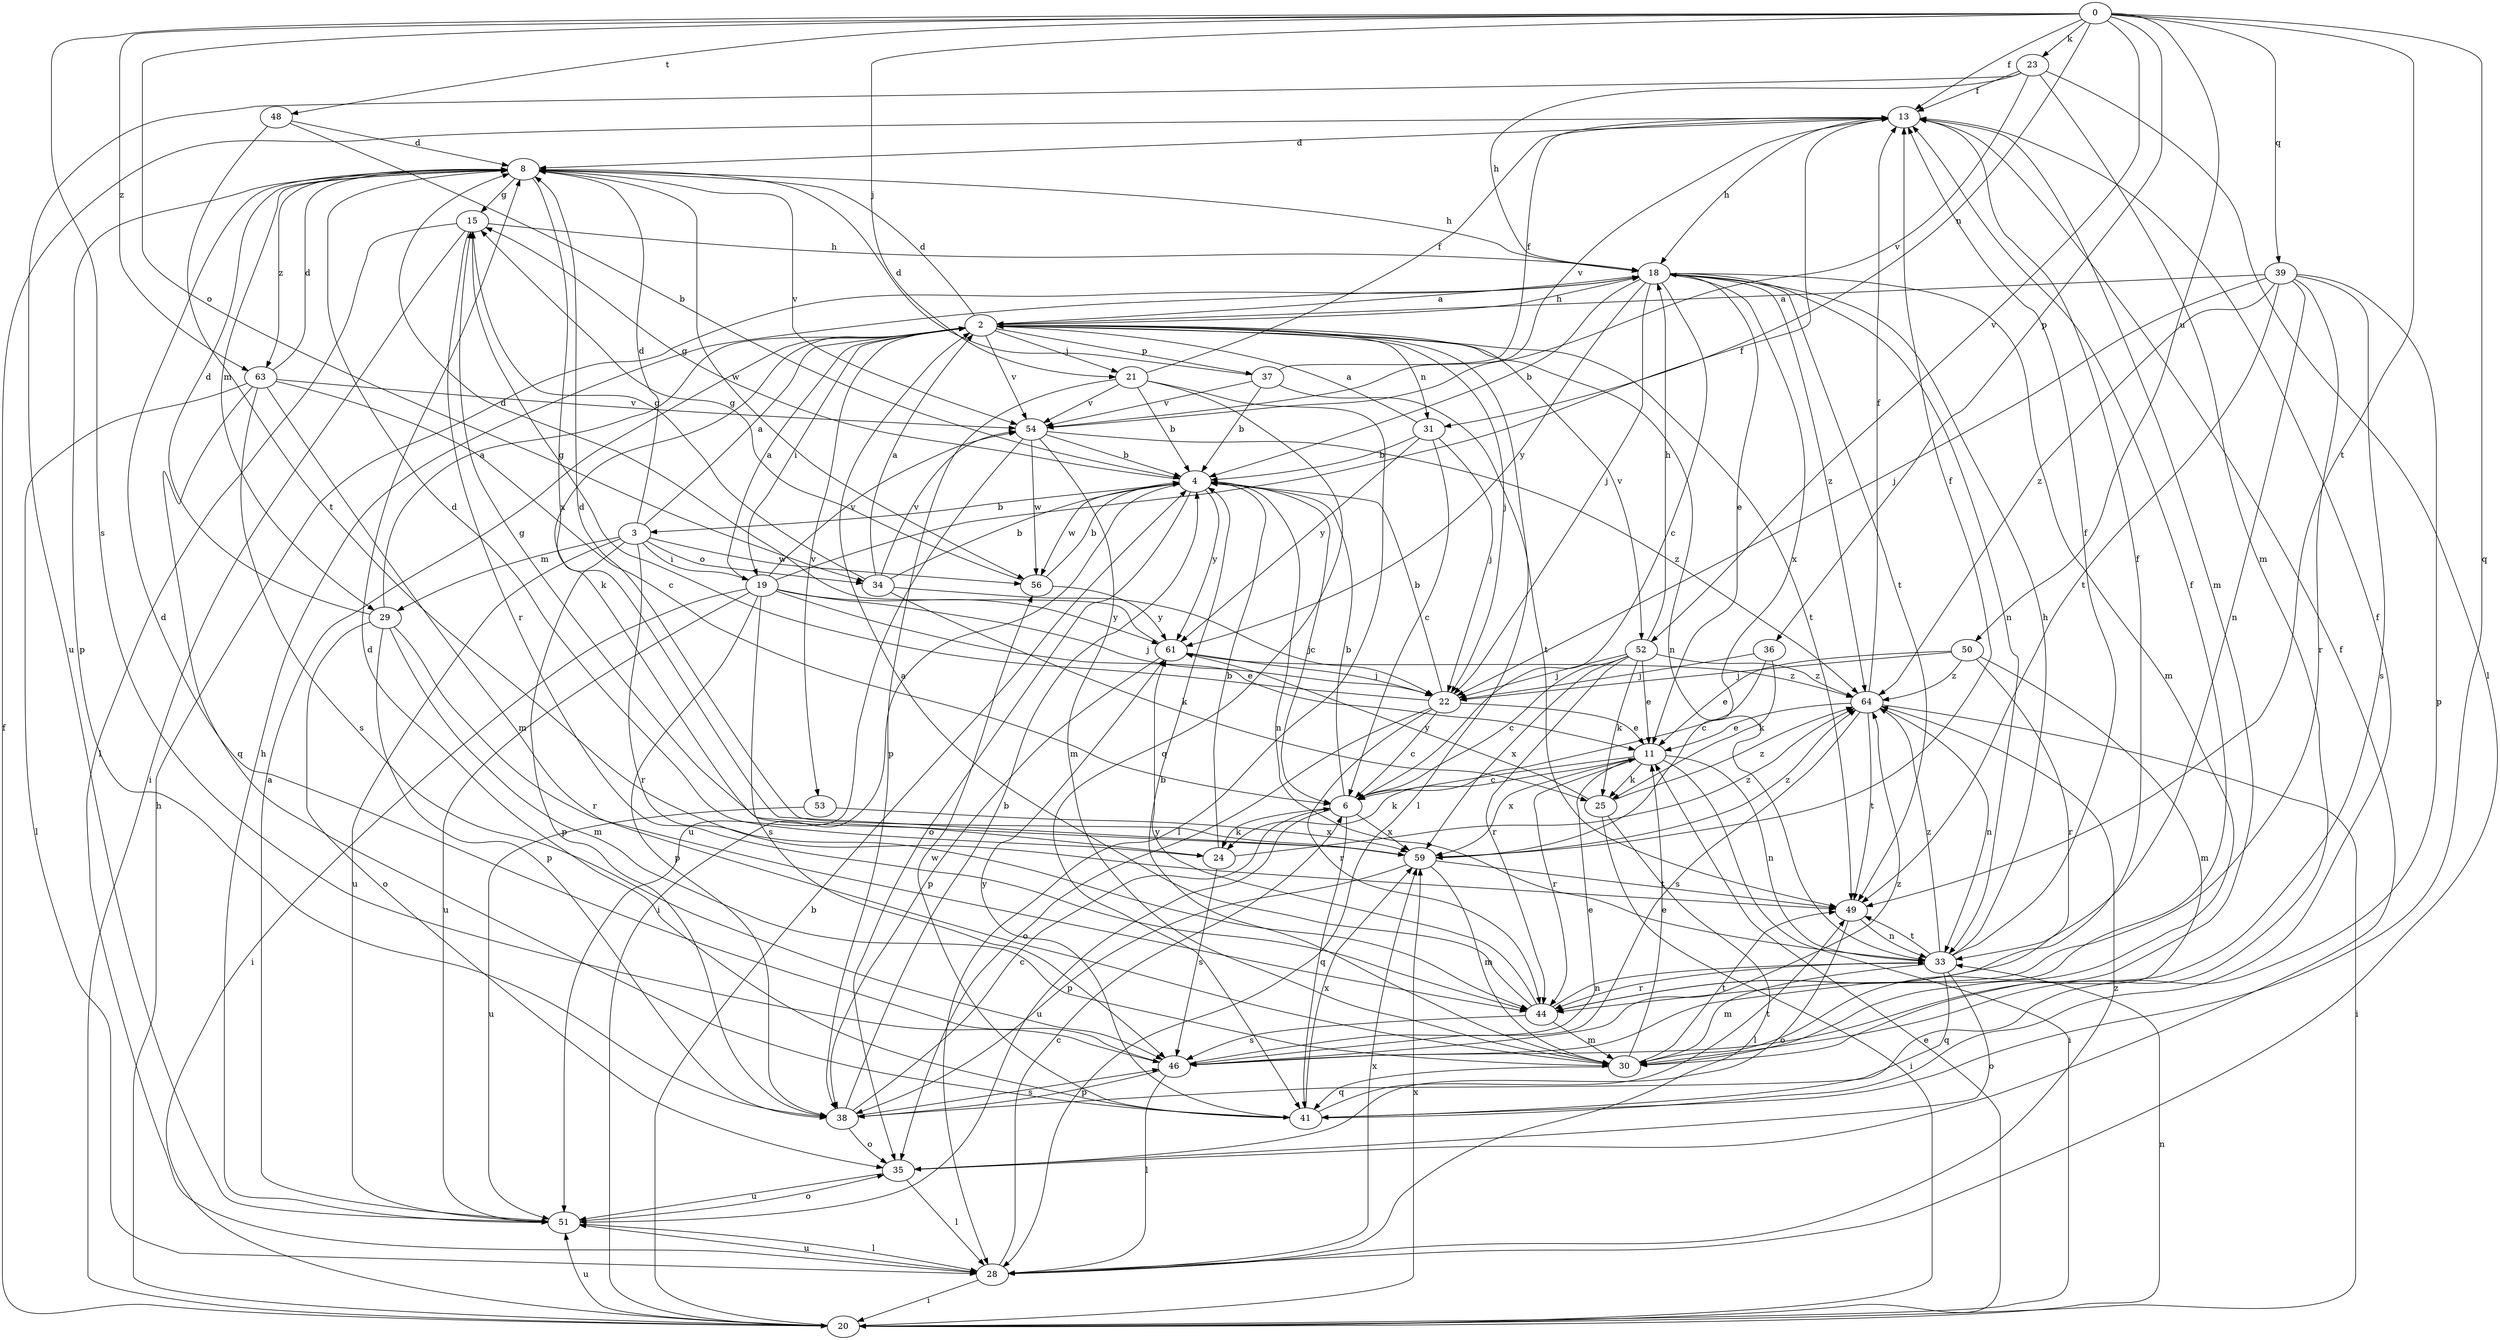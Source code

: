 strict digraph  {
0;
2;
3;
4;
6;
8;
11;
13;
15;
18;
19;
20;
21;
22;
23;
24;
25;
28;
29;
30;
31;
33;
34;
35;
36;
37;
38;
39;
41;
44;
46;
48;
49;
50;
51;
52;
53;
54;
56;
59;
61;
63;
64;
0 -> 13  [label=f];
0 -> 21  [label=j];
0 -> 23  [label=k];
0 -> 31  [label=n];
0 -> 34  [label=o];
0 -> 36  [label=p];
0 -> 39  [label=q];
0 -> 41  [label=q];
0 -> 46  [label=s];
0 -> 48  [label=t];
0 -> 49  [label=t];
0 -> 50  [label=u];
0 -> 52  [label=v];
0 -> 63  [label=z];
2 -> 8  [label=d];
2 -> 18  [label=h];
2 -> 19  [label=i];
2 -> 21  [label=j];
2 -> 22  [label=j];
2 -> 24  [label=k];
2 -> 28  [label=l];
2 -> 31  [label=n];
2 -> 33  [label=n];
2 -> 37  [label=p];
2 -> 49  [label=t];
2 -> 52  [label=v];
2 -> 53  [label=v];
2 -> 54  [label=v];
3 -> 2  [label=a];
3 -> 8  [label=d];
3 -> 19  [label=i];
3 -> 29  [label=m];
3 -> 34  [label=o];
3 -> 38  [label=p];
3 -> 44  [label=r];
3 -> 51  [label=u];
3 -> 56  [label=w];
4 -> 3  [label=b];
4 -> 6  [label=c];
4 -> 15  [label=g];
4 -> 20  [label=i];
4 -> 33  [label=n];
4 -> 35  [label=o];
4 -> 56  [label=w];
4 -> 61  [label=y];
6 -> 4  [label=b];
6 -> 24  [label=k];
6 -> 41  [label=q];
6 -> 51  [label=u];
6 -> 59  [label=x];
8 -> 15  [label=g];
8 -> 18  [label=h];
8 -> 29  [label=m];
8 -> 38  [label=p];
8 -> 54  [label=v];
8 -> 56  [label=w];
8 -> 59  [label=x];
8 -> 63  [label=z];
11 -> 6  [label=c];
11 -> 20  [label=i];
11 -> 24  [label=k];
11 -> 25  [label=k];
11 -> 33  [label=n];
11 -> 44  [label=r];
11 -> 59  [label=x];
13 -> 8  [label=d];
13 -> 18  [label=h];
13 -> 30  [label=m];
13 -> 54  [label=v];
15 -> 18  [label=h];
15 -> 20  [label=i];
15 -> 28  [label=l];
15 -> 44  [label=r];
18 -> 2  [label=a];
18 -> 4  [label=b];
18 -> 6  [label=c];
18 -> 11  [label=e];
18 -> 22  [label=j];
18 -> 30  [label=m];
18 -> 33  [label=n];
18 -> 49  [label=t];
18 -> 59  [label=x];
18 -> 61  [label=y];
18 -> 64  [label=z];
19 -> 2  [label=a];
19 -> 11  [label=e];
19 -> 13  [label=f];
19 -> 20  [label=i];
19 -> 22  [label=j];
19 -> 38  [label=p];
19 -> 46  [label=s];
19 -> 51  [label=u];
19 -> 54  [label=v];
19 -> 61  [label=y];
20 -> 4  [label=b];
20 -> 11  [label=e];
20 -> 13  [label=f];
20 -> 18  [label=h];
20 -> 33  [label=n];
20 -> 51  [label=u];
20 -> 59  [label=x];
21 -> 4  [label=b];
21 -> 13  [label=f];
21 -> 28  [label=l];
21 -> 38  [label=p];
21 -> 41  [label=q];
21 -> 54  [label=v];
22 -> 4  [label=b];
22 -> 6  [label=c];
22 -> 11  [label=e];
22 -> 15  [label=g];
22 -> 35  [label=o];
22 -> 44  [label=r];
23 -> 13  [label=f];
23 -> 18  [label=h];
23 -> 28  [label=l];
23 -> 30  [label=m];
23 -> 51  [label=u];
23 -> 54  [label=v];
24 -> 4  [label=b];
24 -> 8  [label=d];
24 -> 46  [label=s];
24 -> 64  [label=z];
25 -> 20  [label=i];
25 -> 28  [label=l];
25 -> 61  [label=y];
25 -> 64  [label=z];
28 -> 6  [label=c];
28 -> 20  [label=i];
28 -> 51  [label=u];
28 -> 59  [label=x];
28 -> 64  [label=z];
29 -> 2  [label=a];
29 -> 8  [label=d];
29 -> 30  [label=m];
29 -> 35  [label=o];
29 -> 38  [label=p];
29 -> 44  [label=r];
30 -> 4  [label=b];
30 -> 11  [label=e];
30 -> 41  [label=q];
30 -> 49  [label=t];
31 -> 2  [label=a];
31 -> 4  [label=b];
31 -> 6  [label=c];
31 -> 22  [label=j];
31 -> 61  [label=y];
33 -> 13  [label=f];
33 -> 18  [label=h];
33 -> 30  [label=m];
33 -> 35  [label=o];
33 -> 41  [label=q];
33 -> 44  [label=r];
33 -> 49  [label=t];
33 -> 64  [label=z];
34 -> 2  [label=a];
34 -> 4  [label=b];
34 -> 15  [label=g];
34 -> 22  [label=j];
34 -> 25  [label=k];
34 -> 54  [label=v];
35 -> 13  [label=f];
35 -> 28  [label=l];
35 -> 51  [label=u];
36 -> 6  [label=c];
36 -> 22  [label=j];
36 -> 25  [label=k];
37 -> 4  [label=b];
37 -> 8  [label=d];
37 -> 13  [label=f];
37 -> 49  [label=t];
37 -> 54  [label=v];
38 -> 4  [label=b];
38 -> 6  [label=c];
38 -> 35  [label=o];
38 -> 46  [label=s];
39 -> 2  [label=a];
39 -> 22  [label=j];
39 -> 33  [label=n];
39 -> 38  [label=p];
39 -> 44  [label=r];
39 -> 46  [label=s];
39 -> 49  [label=t];
39 -> 64  [label=z];
41 -> 8  [label=d];
41 -> 13  [label=f];
41 -> 49  [label=t];
41 -> 56  [label=w];
41 -> 59  [label=x];
41 -> 61  [label=y];
44 -> 2  [label=a];
44 -> 13  [label=f];
44 -> 30  [label=m];
44 -> 33  [label=n];
44 -> 46  [label=s];
44 -> 61  [label=y];
46 -> 8  [label=d];
46 -> 11  [label=e];
46 -> 13  [label=f];
46 -> 28  [label=l];
46 -> 38  [label=p];
46 -> 64  [label=z];
48 -> 4  [label=b];
48 -> 8  [label=d];
48 -> 49  [label=t];
49 -> 33  [label=n];
49 -> 35  [label=o];
50 -> 11  [label=e];
50 -> 22  [label=j];
50 -> 30  [label=m];
50 -> 44  [label=r];
50 -> 64  [label=z];
51 -> 2  [label=a];
51 -> 18  [label=h];
51 -> 28  [label=l];
51 -> 35  [label=o];
52 -> 6  [label=c];
52 -> 11  [label=e];
52 -> 18  [label=h];
52 -> 22  [label=j];
52 -> 25  [label=k];
52 -> 44  [label=r];
52 -> 59  [label=x];
52 -> 64  [label=z];
53 -> 51  [label=u];
53 -> 59  [label=x];
54 -> 4  [label=b];
54 -> 30  [label=m];
54 -> 51  [label=u];
54 -> 56  [label=w];
54 -> 64  [label=z];
56 -> 4  [label=b];
56 -> 15  [label=g];
56 -> 61  [label=y];
59 -> 8  [label=d];
59 -> 13  [label=f];
59 -> 15  [label=g];
59 -> 30  [label=m];
59 -> 38  [label=p];
59 -> 49  [label=t];
59 -> 64  [label=z];
61 -> 8  [label=d];
61 -> 22  [label=j];
61 -> 38  [label=p];
61 -> 64  [label=z];
63 -> 6  [label=c];
63 -> 8  [label=d];
63 -> 28  [label=l];
63 -> 30  [label=m];
63 -> 41  [label=q];
63 -> 46  [label=s];
63 -> 54  [label=v];
64 -> 11  [label=e];
64 -> 13  [label=f];
64 -> 20  [label=i];
64 -> 33  [label=n];
64 -> 46  [label=s];
64 -> 49  [label=t];
}
